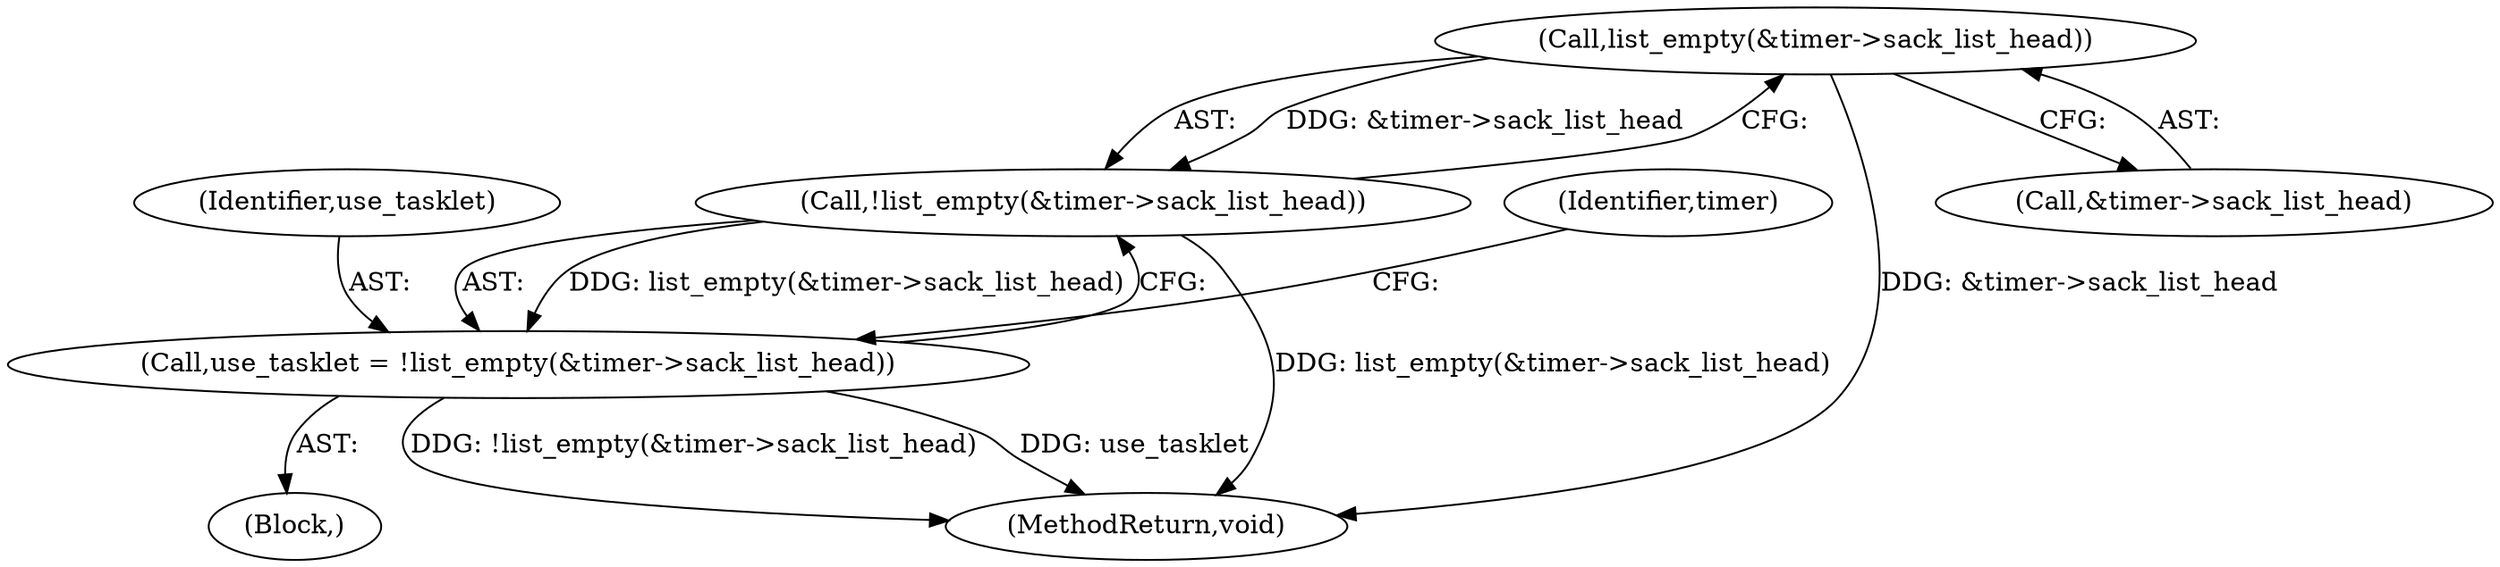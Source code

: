 digraph "0_linux_ee8413b01045c74340aa13ad5bdf905de32be736@pointer" {
"1000406" [label="(Call,list_empty(&timer->sack_list_head))"];
"1000405" [label="(Call,!list_empty(&timer->sack_list_head))"];
"1000403" [label="(Call,use_tasklet = !list_empty(&timer->sack_list_head))"];
"1000111" [label="(Block,)"];
"1000405" [label="(Call,!list_empty(&timer->sack_list_head))"];
"1000407" [label="(Call,&timer->sack_list_head)"];
"1000406" [label="(Call,list_empty(&timer->sack_list_head))"];
"1000424" [label="(MethodReturn,void)"];
"1000403" [label="(Call,use_tasklet = !list_empty(&timer->sack_list_head))"];
"1000414" [label="(Identifier,timer)"];
"1000404" [label="(Identifier,use_tasklet)"];
"1000406" -> "1000405"  [label="AST: "];
"1000406" -> "1000407"  [label="CFG: "];
"1000407" -> "1000406"  [label="AST: "];
"1000405" -> "1000406"  [label="CFG: "];
"1000406" -> "1000424"  [label="DDG: &timer->sack_list_head"];
"1000406" -> "1000405"  [label="DDG: &timer->sack_list_head"];
"1000405" -> "1000403"  [label="AST: "];
"1000403" -> "1000405"  [label="CFG: "];
"1000405" -> "1000424"  [label="DDG: list_empty(&timer->sack_list_head)"];
"1000405" -> "1000403"  [label="DDG: list_empty(&timer->sack_list_head)"];
"1000403" -> "1000111"  [label="AST: "];
"1000404" -> "1000403"  [label="AST: "];
"1000414" -> "1000403"  [label="CFG: "];
"1000403" -> "1000424"  [label="DDG: !list_empty(&timer->sack_list_head)"];
"1000403" -> "1000424"  [label="DDG: use_tasklet"];
}

